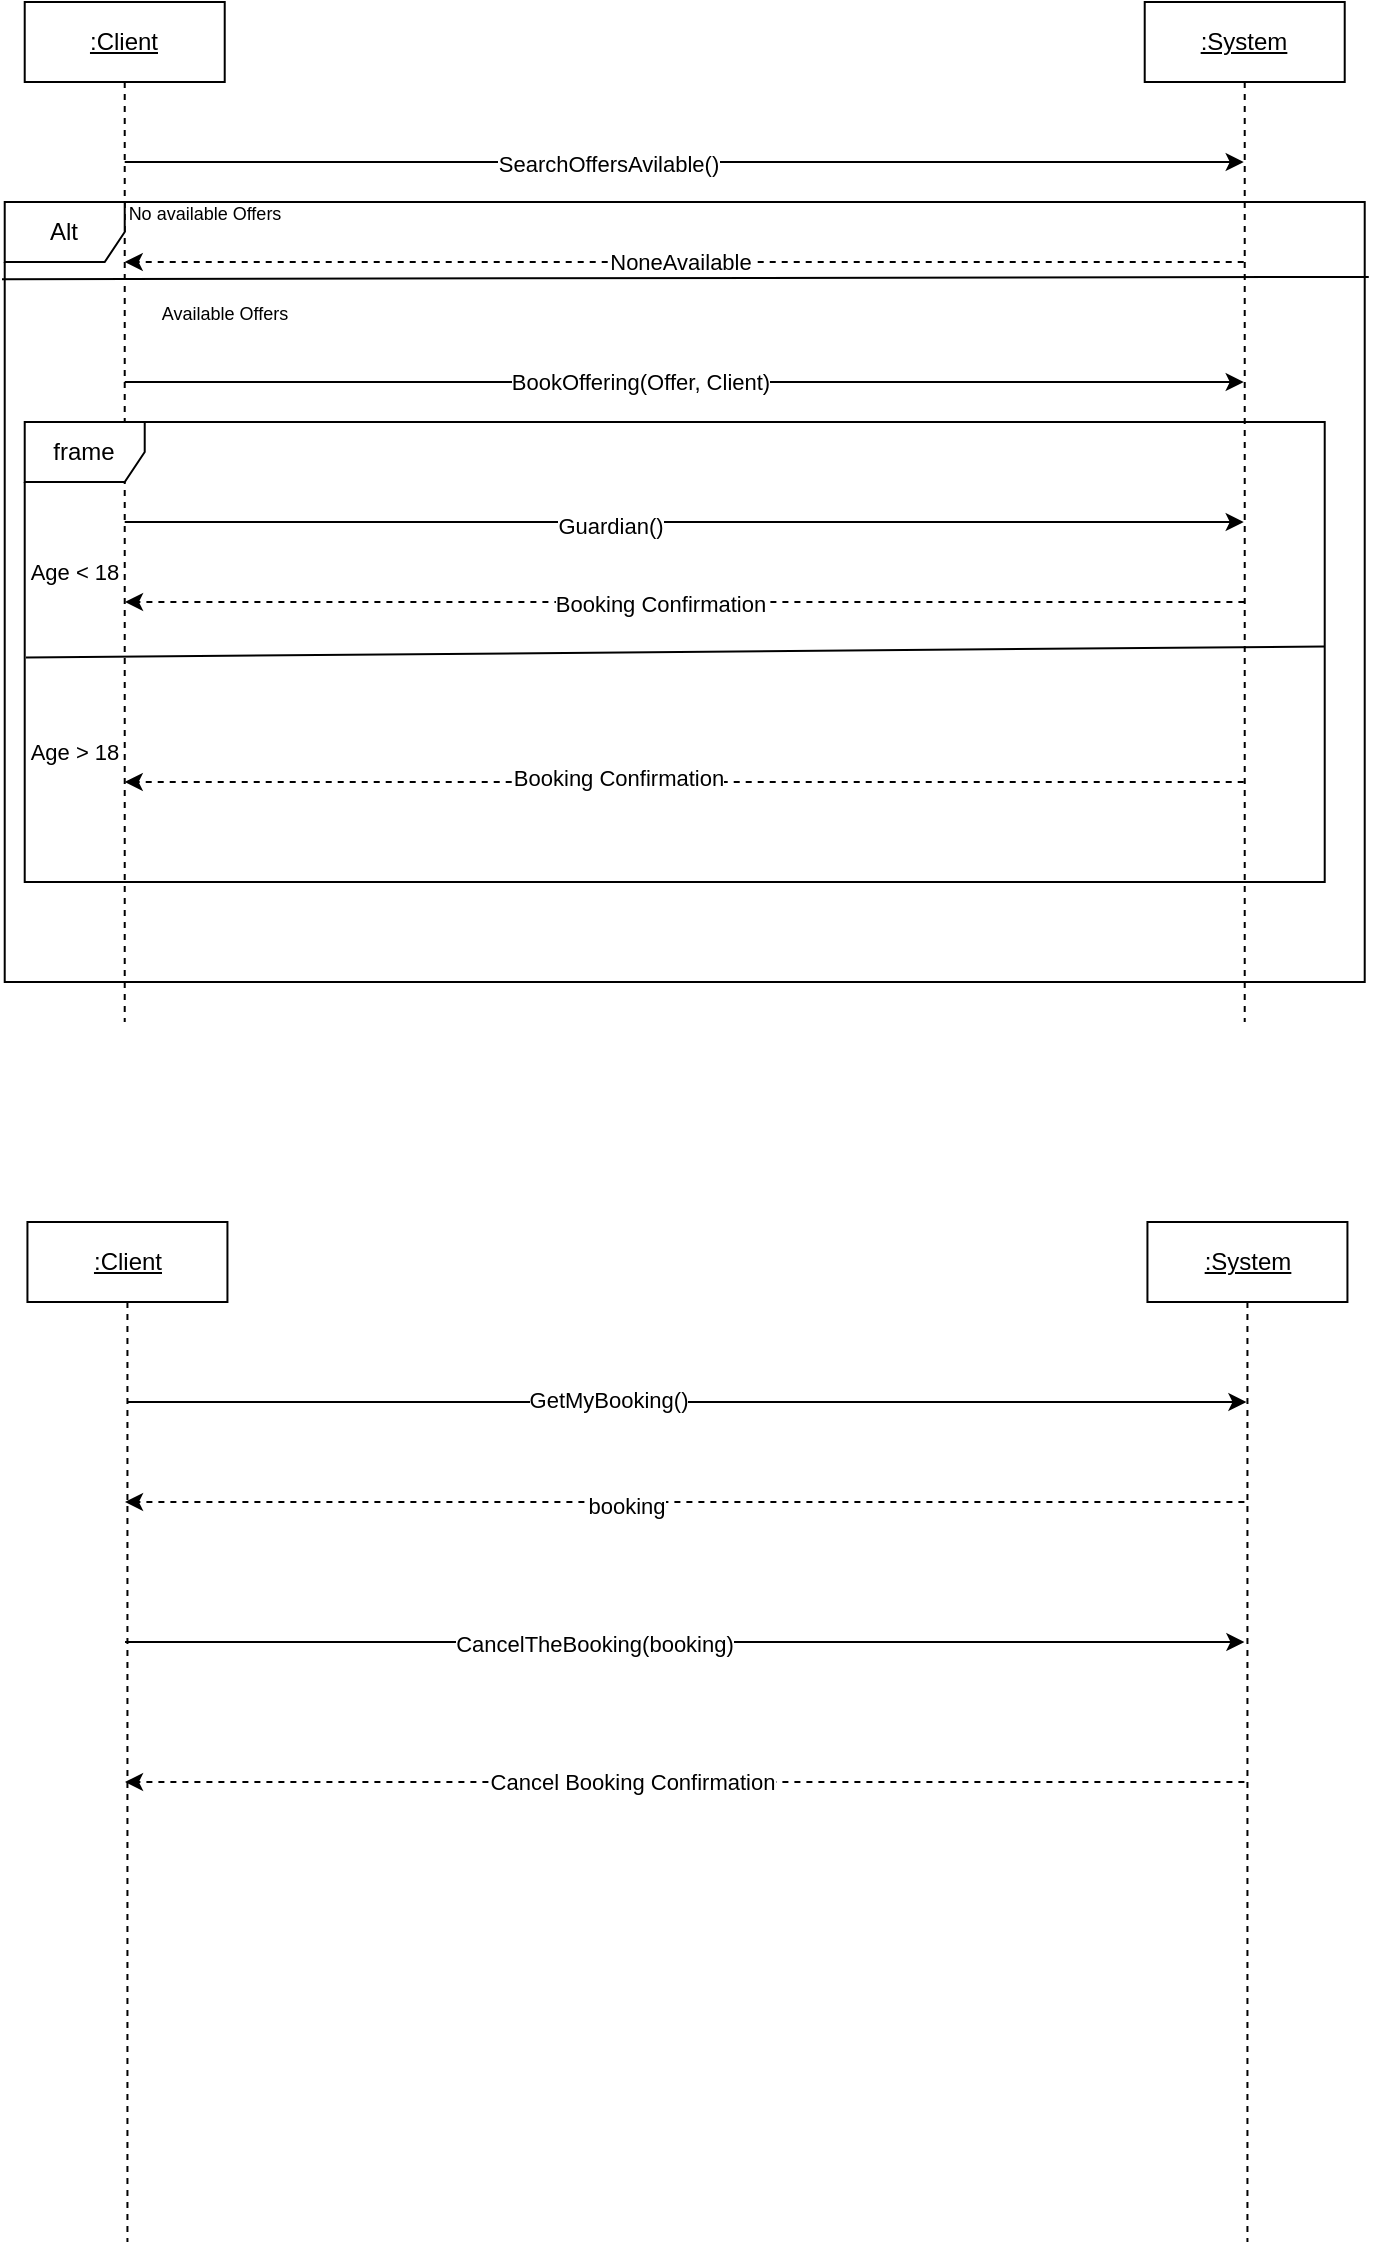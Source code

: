 <mxfile version="24.8.6">
  <diagram name="Page-1" id="XF1s56fTldvPhNrY3y5m">
    <mxGraphModel dx="1674" dy="802" grid="1" gridSize="10" guides="1" tooltips="1" connect="1" arrows="1" fold="1" page="1" pageScale="1" pageWidth="1400" pageHeight="1000" math="0" shadow="0">
      <root>
        <mxCell id="0" />
        <mxCell id="1" parent="0" />
        <mxCell id="YB79abGsf4RG4OP1zH6d-1" value="&lt;u&gt;:Client&lt;/u&gt;" style="shape=umlLifeline;perimeter=lifelinePerimeter;whiteSpace=wrap;html=1;container=1;dropTarget=0;collapsible=0;recursiveResize=0;outlineConnect=0;portConstraint=eastwest;newEdgeStyle={&quot;curved&quot;:0,&quot;rounded&quot;:0};" vertex="1" parent="1">
          <mxGeometry x="369.36" y="20" width="100" height="510" as="geometry" />
        </mxCell>
        <mxCell id="YB79abGsf4RG4OP1zH6d-2" value="&lt;u&gt;:System&lt;/u&gt;" style="shape=umlLifeline;perimeter=lifelinePerimeter;whiteSpace=wrap;html=1;container=1;dropTarget=0;collapsible=0;recursiveResize=0;outlineConnect=0;portConstraint=eastwest;newEdgeStyle={&quot;curved&quot;:0,&quot;rounded&quot;:0};" vertex="1" parent="1">
          <mxGeometry x="929.36" y="20" width="100" height="510" as="geometry" />
        </mxCell>
        <mxCell id="YB79abGsf4RG4OP1zH6d-3" value="" style="endArrow=classic;html=1;rounded=0;" edge="1" parent="1" source="YB79abGsf4RG4OP1zH6d-1" target="YB79abGsf4RG4OP1zH6d-2">
          <mxGeometry width="50" height="50" relative="1" as="geometry">
            <mxPoint x="559.36" y="180" as="sourcePoint" />
            <mxPoint x="609.36" y="130" as="targetPoint" />
            <Array as="points">
              <mxPoint x="719.36" y="100" />
            </Array>
          </mxGeometry>
        </mxCell>
        <mxCell id="YB79abGsf4RG4OP1zH6d-4" value="SearchOffersAvilable()" style="edgeLabel;html=1;align=center;verticalAlign=middle;resizable=0;points=[];" vertex="1" connectable="0" parent="YB79abGsf4RG4OP1zH6d-3">
          <mxGeometry x="-0.139" y="-1" relative="1" as="geometry">
            <mxPoint as="offset" />
          </mxGeometry>
        </mxCell>
        <mxCell id="YB79abGsf4RG4OP1zH6d-5" value="" style="html=1;labelBackgroundColor=#ffffff;startArrow=none;startFill=0;startSize=6;endArrow=classic;endFill=1;endSize=6;jettySize=auto;orthogonalLoop=1;strokeWidth=1;dashed=1;fontSize=14;rounded=0;" edge="1" parent="1" source="YB79abGsf4RG4OP1zH6d-2" target="YB79abGsf4RG4OP1zH6d-1">
          <mxGeometry width="60" height="60" relative="1" as="geometry">
            <mxPoint x="939.36" y="290" as="sourcePoint" />
            <mxPoint x="999.36" y="230" as="targetPoint" />
            <Array as="points">
              <mxPoint x="709.36" y="150" />
            </Array>
          </mxGeometry>
        </mxCell>
        <mxCell id="YB79abGsf4RG4OP1zH6d-6" value="NoneAvailable" style="edgeLabel;html=1;align=center;verticalAlign=middle;resizable=0;points=[];" vertex="1" connectable="0" parent="YB79abGsf4RG4OP1zH6d-5">
          <mxGeometry x="0.008" relative="1" as="geometry">
            <mxPoint as="offset" />
          </mxGeometry>
        </mxCell>
        <mxCell id="YB79abGsf4RG4OP1zH6d-7" value="" style="endArrow=classic;html=1;rounded=0;" edge="1" parent="1" source="YB79abGsf4RG4OP1zH6d-1" target="YB79abGsf4RG4OP1zH6d-2">
          <mxGeometry width="50" height="50" relative="1" as="geometry">
            <mxPoint x="549.36" y="320" as="sourcePoint" />
            <mxPoint x="599.36" y="270" as="targetPoint" />
            <Array as="points">
              <mxPoint x="699.36" y="210" />
            </Array>
          </mxGeometry>
        </mxCell>
        <mxCell id="YB79abGsf4RG4OP1zH6d-8" value="BookOffering(Offer, Client)" style="edgeLabel;html=1;align=center;verticalAlign=middle;resizable=0;points=[];" vertex="1" connectable="0" parent="YB79abGsf4RG4OP1zH6d-7">
          <mxGeometry x="-0.08" relative="1" as="geometry">
            <mxPoint as="offset" />
          </mxGeometry>
        </mxCell>
        <mxCell id="YB79abGsf4RG4OP1zH6d-9" value="" style="endArrow=classic;html=1;rounded=0;" edge="1" parent="1" source="YB79abGsf4RG4OP1zH6d-1" target="YB79abGsf4RG4OP1zH6d-2">
          <mxGeometry width="50" height="50" relative="1" as="geometry">
            <mxPoint x="559.36" y="430" as="sourcePoint" />
            <mxPoint x="609.36" y="380" as="targetPoint" />
            <Array as="points">
              <mxPoint x="709.36" y="280" />
            </Array>
          </mxGeometry>
        </mxCell>
        <mxCell id="YB79abGsf4RG4OP1zH6d-10" value="Guardian()" style="edgeLabel;html=1;align=center;verticalAlign=middle;resizable=0;points=[];" vertex="1" connectable="0" parent="YB79abGsf4RG4OP1zH6d-9">
          <mxGeometry x="-0.134" y="-2" relative="1" as="geometry">
            <mxPoint as="offset" />
          </mxGeometry>
        </mxCell>
        <mxCell id="YB79abGsf4RG4OP1zH6d-11" value="" style="html=1;labelBackgroundColor=#ffffff;startArrow=none;startFill=0;startSize=6;endArrow=classic;endFill=1;endSize=6;jettySize=auto;orthogonalLoop=1;strokeWidth=1;dashed=1;fontSize=14;rounded=0;" edge="1" parent="1">
          <mxGeometry width="60" height="60" relative="1" as="geometry">
            <mxPoint x="979.2" y="320" as="sourcePoint" />
            <mxPoint x="419.51" y="320" as="targetPoint" />
            <Array as="points">
              <mxPoint x="709.7" y="320" />
            </Array>
          </mxGeometry>
        </mxCell>
        <mxCell id="YB79abGsf4RG4OP1zH6d-12" value="Booking Confirmation" style="edgeLabel;html=1;align=center;verticalAlign=middle;resizable=0;points=[];" vertex="1" connectable="0" parent="YB79abGsf4RG4OP1zH6d-11">
          <mxGeometry x="0.045" y="1" relative="1" as="geometry">
            <mxPoint as="offset" />
          </mxGeometry>
        </mxCell>
        <mxCell id="YB79abGsf4RG4OP1zH6d-13" value="Alt" style="shape=umlFrame;whiteSpace=wrap;html=1;pointerEvents=0;" vertex="1" parent="1">
          <mxGeometry x="359.36" y="120" width="680" height="390" as="geometry" />
        </mxCell>
        <mxCell id="YB79abGsf4RG4OP1zH6d-14" value="" style="endArrow=none;html=1;rounded=0;exitX=-0.002;exitY=0.099;exitDx=0;exitDy=0;exitPerimeter=0;entryX=1.003;entryY=0.096;entryDx=0;entryDy=0;entryPerimeter=0;" edge="1" parent="1" source="YB79abGsf4RG4OP1zH6d-13" target="YB79abGsf4RG4OP1zH6d-13">
          <mxGeometry width="50" height="50" relative="1" as="geometry">
            <mxPoint x="549.36" y="210" as="sourcePoint" />
            <mxPoint x="599.36" y="160" as="targetPoint" />
          </mxGeometry>
        </mxCell>
        <mxCell id="YB79abGsf4RG4OP1zH6d-15" value="&lt;font style=&quot;font-size: 9px;&quot;&gt;No available Offers&lt;/font&gt;" style="text;html=1;align=center;verticalAlign=middle;resizable=0;points=[];autosize=1;strokeColor=none;fillColor=none;" vertex="1" parent="1">
          <mxGeometry x="409.36" y="110" width="100" height="30" as="geometry" />
        </mxCell>
        <mxCell id="YB79abGsf4RG4OP1zH6d-16" value="frame" style="shape=umlFrame;whiteSpace=wrap;html=1;pointerEvents=0;" vertex="1" parent="1">
          <mxGeometry x="369.36" y="230" width="650" height="230" as="geometry" />
        </mxCell>
        <mxCell id="YB79abGsf4RG4OP1zH6d-17" value="" style="endArrow=none;html=1;rounded=0;exitX=0.002;exitY=0.476;exitDx=0;exitDy=0;exitPerimeter=0;entryX=1.001;entryY=0.452;entryDx=0;entryDy=0;entryPerimeter=0;" edge="1" parent="1">
          <mxGeometry width="50" height="50" relative="1" as="geometry">
            <mxPoint x="370.01" y="347.76" as="sourcePoint" />
            <mxPoint x="1019.36" y="342.24" as="targetPoint" />
          </mxGeometry>
        </mxCell>
        <mxCell id="YB79abGsf4RG4OP1zH6d-18" value="" style="html=1;labelBackgroundColor=#ffffff;startArrow=none;startFill=0;startSize=6;endArrow=classic;endFill=1;endSize=6;jettySize=auto;orthogonalLoop=1;strokeWidth=1;dashed=1;fontSize=14;rounded=0;" edge="1" parent="1" source="YB79abGsf4RG4OP1zH6d-2" target="YB79abGsf4RG4OP1zH6d-1">
          <mxGeometry width="60" height="60" relative="1" as="geometry">
            <mxPoint x="759.36" y="430" as="sourcePoint" />
            <mxPoint x="819.36" y="370" as="targetPoint" />
            <Array as="points">
              <mxPoint x="699.36" y="410" />
            </Array>
          </mxGeometry>
        </mxCell>
        <mxCell id="YB79abGsf4RG4OP1zH6d-19" value="Booking Confirmation" style="edgeLabel;html=1;align=center;verticalAlign=middle;resizable=0;points=[];" vertex="1" connectable="0" parent="YB79abGsf4RG4OP1zH6d-18">
          <mxGeometry x="0.121" y="-2" relative="1" as="geometry">
            <mxPoint as="offset" />
          </mxGeometry>
        </mxCell>
        <mxCell id="YB79abGsf4RG4OP1zH6d-20" value="&lt;font style=&quot;font-size: 11px;&quot;&gt;Age &amp;lt; 18&lt;/font&gt;" style="text;html=1;align=center;verticalAlign=middle;resizable=0;points=[];autosize=1;strokeColor=none;fillColor=none;" vertex="1" parent="1">
          <mxGeometry x="359.36" y="290" width="70" height="30" as="geometry" />
        </mxCell>
        <mxCell id="YB79abGsf4RG4OP1zH6d-21" value="&lt;font style=&quot;font-size: 11px;&quot;&gt;Age &amp;gt; 18&lt;/font&gt;" style="text;html=1;align=center;verticalAlign=middle;resizable=0;points=[];autosize=1;strokeColor=none;fillColor=none;" vertex="1" parent="1">
          <mxGeometry x="359.36" y="380" width="70" height="30" as="geometry" />
        </mxCell>
        <mxCell id="YB79abGsf4RG4OP1zH6d-22" value="&lt;font style=&quot;font-size: 9px;&quot;&gt;Available Offers&lt;/font&gt;" style="text;html=1;align=center;verticalAlign=middle;resizable=0;points=[];autosize=1;strokeColor=none;fillColor=none;" vertex="1" parent="1">
          <mxGeometry x="424.36" y="160" width="90" height="30" as="geometry" />
        </mxCell>
        <mxCell id="YB79abGsf4RG4OP1zH6d-23" value="&lt;u&gt;:Client&lt;/u&gt;" style="shape=umlLifeline;perimeter=lifelinePerimeter;whiteSpace=wrap;html=1;container=1;dropTarget=0;collapsible=0;recursiveResize=0;outlineConnect=0;portConstraint=eastwest;newEdgeStyle={&quot;curved&quot;:0,&quot;rounded&quot;:0};" vertex="1" parent="1">
          <mxGeometry x="370.72" y="630" width="100" height="510" as="geometry" />
        </mxCell>
        <mxCell id="YB79abGsf4RG4OP1zH6d-24" value="&lt;u&gt;:System&lt;/u&gt;" style="shape=umlLifeline;perimeter=lifelinePerimeter;whiteSpace=wrap;html=1;container=1;dropTarget=0;collapsible=0;recursiveResize=0;outlineConnect=0;portConstraint=eastwest;newEdgeStyle={&quot;curved&quot;:0,&quot;rounded&quot;:0};" vertex="1" parent="1">
          <mxGeometry x="930.72" y="630" width="100" height="510" as="geometry" />
        </mxCell>
        <mxCell id="YB79abGsf4RG4OP1zH6d-25" value="" style="endArrow=classic;html=1;rounded=0;" edge="1" parent="1" source="YB79abGsf4RG4OP1zH6d-23" target="YB79abGsf4RG4OP1zH6d-24">
          <mxGeometry width="50" height="50" relative="1" as="geometry">
            <mxPoint x="509.36" y="820" as="sourcePoint" />
            <mxPoint x="559.36" y="770" as="targetPoint" />
            <Array as="points">
              <mxPoint x="749.36" y="720" />
            </Array>
          </mxGeometry>
        </mxCell>
        <mxCell id="YB79abGsf4RG4OP1zH6d-26" value="GetMyBooking()" style="edgeLabel;html=1;align=center;verticalAlign=middle;resizable=0;points=[];" vertex="1" connectable="0" parent="YB79abGsf4RG4OP1zH6d-25">
          <mxGeometry x="-0.141" y="1" relative="1" as="geometry">
            <mxPoint as="offset" />
          </mxGeometry>
        </mxCell>
        <mxCell id="YB79abGsf4RG4OP1zH6d-27" value="" style="html=1;labelBackgroundColor=#ffffff;startArrow=none;startFill=0;startSize=6;endArrow=classic;endFill=1;endSize=6;jettySize=auto;orthogonalLoop=1;strokeWidth=1;dashed=1;fontSize=14;rounded=0;" edge="1" parent="1">
          <mxGeometry width="60" height="60" relative="1" as="geometry">
            <mxPoint x="979.2" y="770" as="sourcePoint" />
            <mxPoint x="419.51" y="770" as="targetPoint" />
          </mxGeometry>
        </mxCell>
        <mxCell id="YB79abGsf4RG4OP1zH6d-28" value="booking" style="edgeLabel;html=1;align=center;verticalAlign=middle;resizable=0;points=[];" vertex="1" connectable="0" parent="YB79abGsf4RG4OP1zH6d-27">
          <mxGeometry x="0.104" y="2" relative="1" as="geometry">
            <mxPoint as="offset" />
          </mxGeometry>
        </mxCell>
        <mxCell id="YB79abGsf4RG4OP1zH6d-29" value="" style="endArrow=classic;html=1;rounded=0;" edge="1" parent="1">
          <mxGeometry width="50" height="50" relative="1" as="geometry">
            <mxPoint x="419.51" y="840" as="sourcePoint" />
            <mxPoint x="979.2" y="840" as="targetPoint" />
          </mxGeometry>
        </mxCell>
        <mxCell id="YB79abGsf4RG4OP1zH6d-30" value="CancelTheBooking(booking)" style="edgeLabel;html=1;align=center;verticalAlign=middle;resizable=0;points=[];" vertex="1" connectable="0" parent="YB79abGsf4RG4OP1zH6d-29">
          <mxGeometry x="-0.163" y="-1" relative="1" as="geometry">
            <mxPoint as="offset" />
          </mxGeometry>
        </mxCell>
        <mxCell id="YB79abGsf4RG4OP1zH6d-31" value="" style="html=1;labelBackgroundColor=#ffffff;startArrow=none;startFill=0;startSize=6;endArrow=classic;endFill=1;endSize=6;jettySize=auto;orthogonalLoop=1;strokeWidth=1;dashed=1;fontSize=14;rounded=0;" edge="1" parent="1">
          <mxGeometry width="60" height="60" relative="1" as="geometry">
            <mxPoint x="979.2" y="910" as="sourcePoint" />
            <mxPoint x="419.51" y="910" as="targetPoint" />
          </mxGeometry>
        </mxCell>
        <mxCell id="YB79abGsf4RG4OP1zH6d-32" value="Cancel Booking Confirmation" style="edgeLabel;html=1;align=center;verticalAlign=middle;resizable=0;points=[];" vertex="1" connectable="0" parent="YB79abGsf4RG4OP1zH6d-31">
          <mxGeometry x="0.096" relative="1" as="geometry">
            <mxPoint as="offset" />
          </mxGeometry>
        </mxCell>
      </root>
    </mxGraphModel>
  </diagram>
</mxfile>
